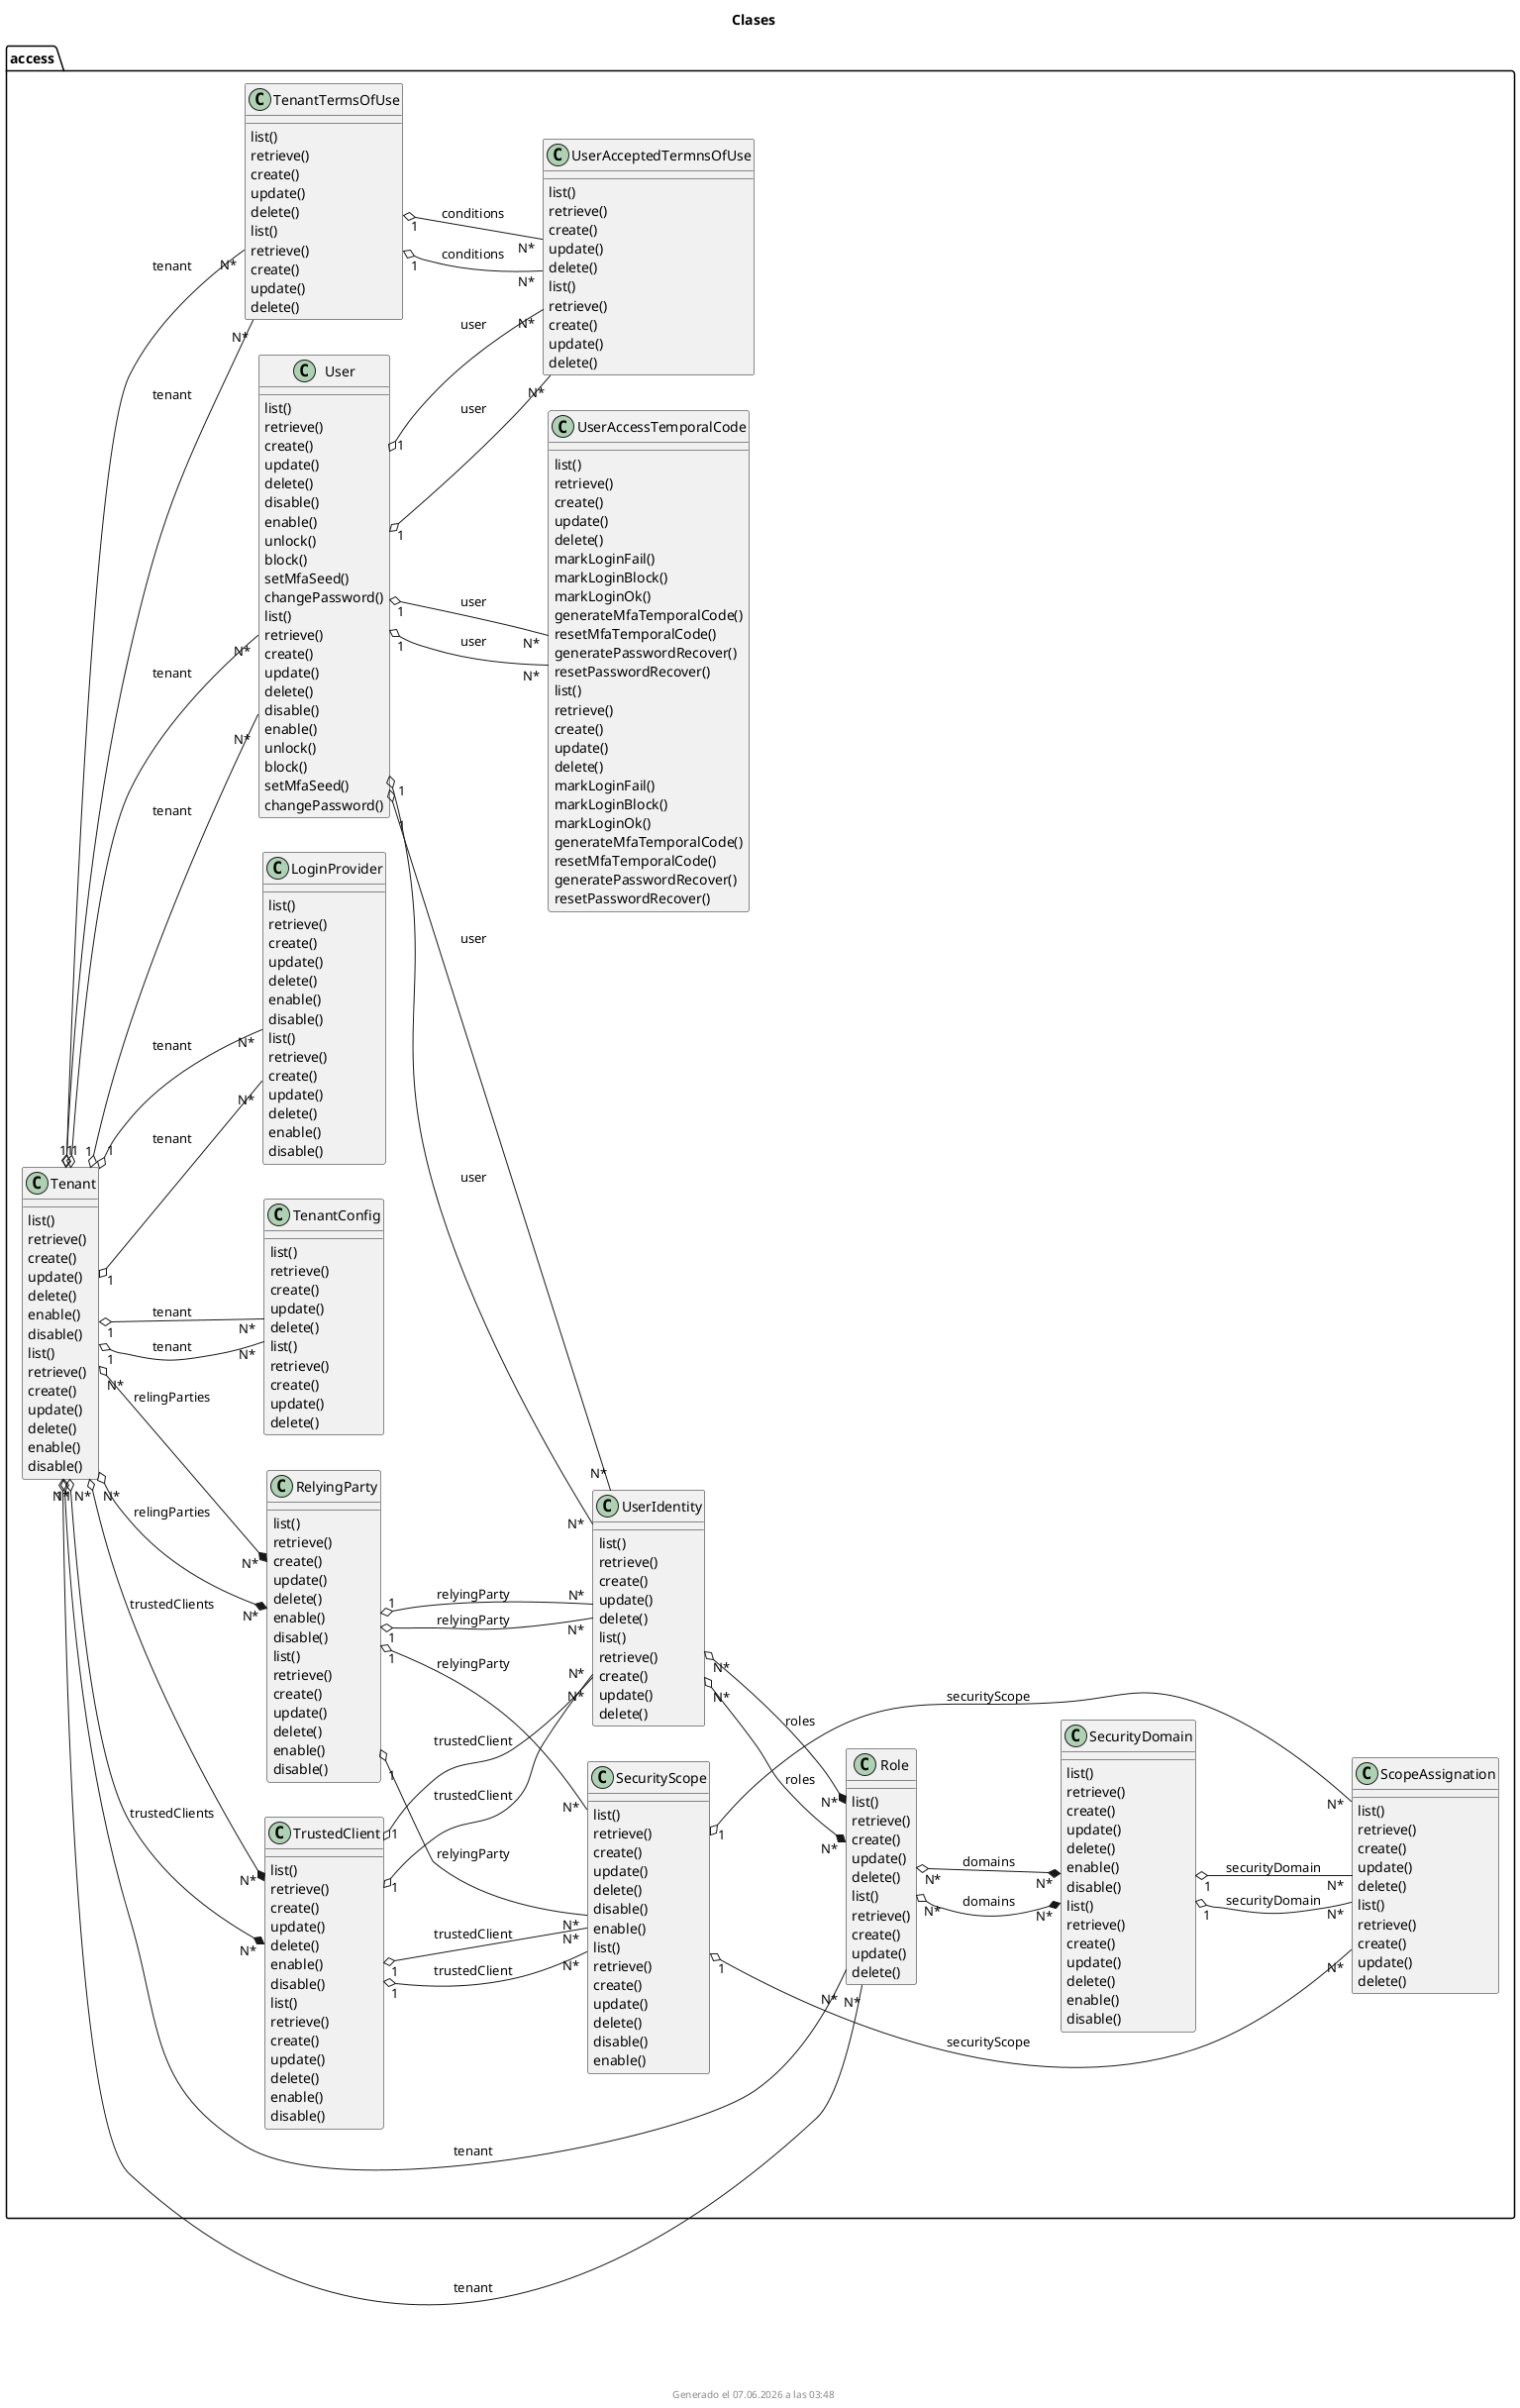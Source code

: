 ' @autogenerated
@startuml Clases
title Clases
left to right direction
class access.Role{
list()
retrieve()
create()
update()
delete()
}

class access.UserAccessTemporalCode{
list()
retrieve()
create()
update()
delete()
markLoginFail()
markLoginBlock()
markLoginOk()
generateMfaTemporalCode()
resetMfaTemporalCode()
generatePasswordRecover()
resetPasswordRecover()
}

class access.RelyingParty{
list()
retrieve()
create()
update()
delete()
enable()
disable()
}

class access.TrustedClient{
list()
retrieve()
create()
update()
delete()
enable()
disable()
}

class access.UserIdentity{
list()
retrieve()
create()
update()
delete()
}

class access.UserAcceptedTermnsOfUse{
list()
retrieve()
create()
update()
delete()
}

class access.TenantConfig{
list()
retrieve()
create()
update()
delete()
}

class access.SecurityDomain{
list()
retrieve()
create()
update()
delete()
enable()
disable()
}

class access.LoginProvider{
list()
retrieve()
create()
update()
delete()
enable()
disable()
}

class access.TenantTermsOfUse{
list()
retrieve()
create()
update()
delete()
}

class access.ScopeAssignation{
list()
retrieve()
create()
update()
delete()
}

class access.User{
list()
retrieve()
create()
update()
delete()
disable()
enable()
unlock()
block()
setMfaSeed()
changePassword()
}

class access.Tenant{
list()
retrieve()
create()
update()
delete()
enable()
disable()
}

class access.SecurityScope{
list()
retrieve()
create()
update()
delete()
disable()
enable()
}

class access.Role{
list()
retrieve()
create()
update()
delete()
}

class access.UserAccessTemporalCode{
list()
retrieve()
create()
update()
delete()
markLoginFail()
markLoginBlock()
markLoginOk()
generateMfaTemporalCode()
resetMfaTemporalCode()
generatePasswordRecover()
resetPasswordRecover()
}

class access.RelyingParty{
list()
retrieve()
create()
update()
delete()
enable()
disable()
}

class access.TrustedClient{
list()
retrieve()
create()
update()
delete()
enable()
disable()
}

class access.UserIdentity{
list()
retrieve()
create()
update()
delete()
}

class access.UserAcceptedTermnsOfUse{
list()
retrieve()
create()
update()
delete()
}

class access.TenantConfig{
list()
retrieve()
create()
update()
delete()
}

class access.SecurityDomain{
list()
retrieve()
create()
update()
delete()
enable()
disable()
}

class access.LoginProvider{
list()
retrieve()
create()
update()
delete()
enable()
disable()
}

class access.TenantTermsOfUse{
list()
retrieve()
create()
update()
delete()
}

class access.ScopeAssignation{
list()
retrieve()
create()
update()
delete()
}

class access.User{
list()
retrieve()
create()
update()
delete()
disable()
enable()
unlock()
block()
setMfaSeed()
changePassword()
}

class access.Tenant{
list()
retrieve()
create()
update()
delete()
enable()
disable()
}

class access.SecurityScope{
list()
retrieve()
create()
update()
delete()
disable()
enable()
}

access.Tenant "1"  o--  "N*" access.Role: tenant  
access.Role "N*"  o--*  "N*" access.SecurityDomain: domains
access.User "1"  o--  "N*" access.UserAccessTemporalCode: user  
access.User "1"  o--  "N*" access.UserIdentity: user  
access.RelyingParty "1"  o--  "N*" access.UserIdentity: relyingParty  
access.TrustedClient "1"  o--  "N*" access.UserIdentity: trustedClient  
access.UserIdentity "N*"  o--*  "N*" access.Role: roles
access.User "1"  o--  "N*" access.UserAcceptedTermnsOfUse: user  
access.TenantTermsOfUse "1"  o--  "N*" access.UserAcceptedTermnsOfUse: conditions  
access.Tenant "1"  o--  "N*" access.TenantConfig: tenant  
access.Tenant "1"  o--  "N*" access.LoginProvider: tenant  
access.Tenant "1"  o--  "N*" access.TenantTermsOfUse: tenant  
access.SecurityDomain "1"  o--  "N*" access.ScopeAssignation: securityDomain  
access.SecurityScope "1"  o--  "N*" access.ScopeAssignation: securityScope  
access.Tenant "1"  o--  "N*" access.User: tenant  
access.Tenant "N*"  o--*  "N*" access.TrustedClient: trustedClients
access.Tenant "N*"  o--*  "N*" access.RelyingParty: relingParties
access.TrustedClient "1"  o--  "N*" access.SecurityScope: trustedClient  
access.RelyingParty "1"  o--  "N*" access.SecurityScope: relyingParty  
access.Tenant "1"  o--  "N*" access.Role: tenant  
access.Role "N*"  o--*  "N*" access.SecurityDomain: domains
access.User "1"  o--  "N*" access.UserAccessTemporalCode: user  
access.User "1"  o--  "N*" access.UserIdentity: user  
access.RelyingParty "1"  o--  "N*" access.UserIdentity: relyingParty  
access.TrustedClient "1"  o--  "N*" access.UserIdentity: trustedClient  
access.UserIdentity "N*"  o--*  "N*" access.Role: roles
access.User "1"  o--  "N*" access.UserAcceptedTermnsOfUse: user  
access.TenantTermsOfUse "1"  o--  "N*" access.UserAcceptedTermnsOfUse: conditions  
access.Tenant "1"  o--  "N*" access.TenantConfig: tenant  
access.Tenant "1"  o--  "N*" access.LoginProvider: tenant  
access.Tenant "1"  o--  "N*" access.TenantTermsOfUse: tenant  
access.SecurityDomain "1"  o--  "N*" access.ScopeAssignation: securityDomain  
access.SecurityScope "1"  o--  "N*" access.ScopeAssignation: securityScope  
access.Tenant "1"  o--  "N*" access.User: tenant  
access.Tenant "N*"  o--*  "N*" access.TrustedClient: trustedClients
access.Tenant "N*"  o--*  "N*" access.RelyingParty: relingParties
access.TrustedClient "1"  o--  "N*" access.SecurityScope: trustedClient  
access.RelyingParty "1"  o--  "N*" access.SecurityScope: relyingParty  

footer Generado el %date("dd.MM.yyyy' a las 'HH:mm")
@enduml
